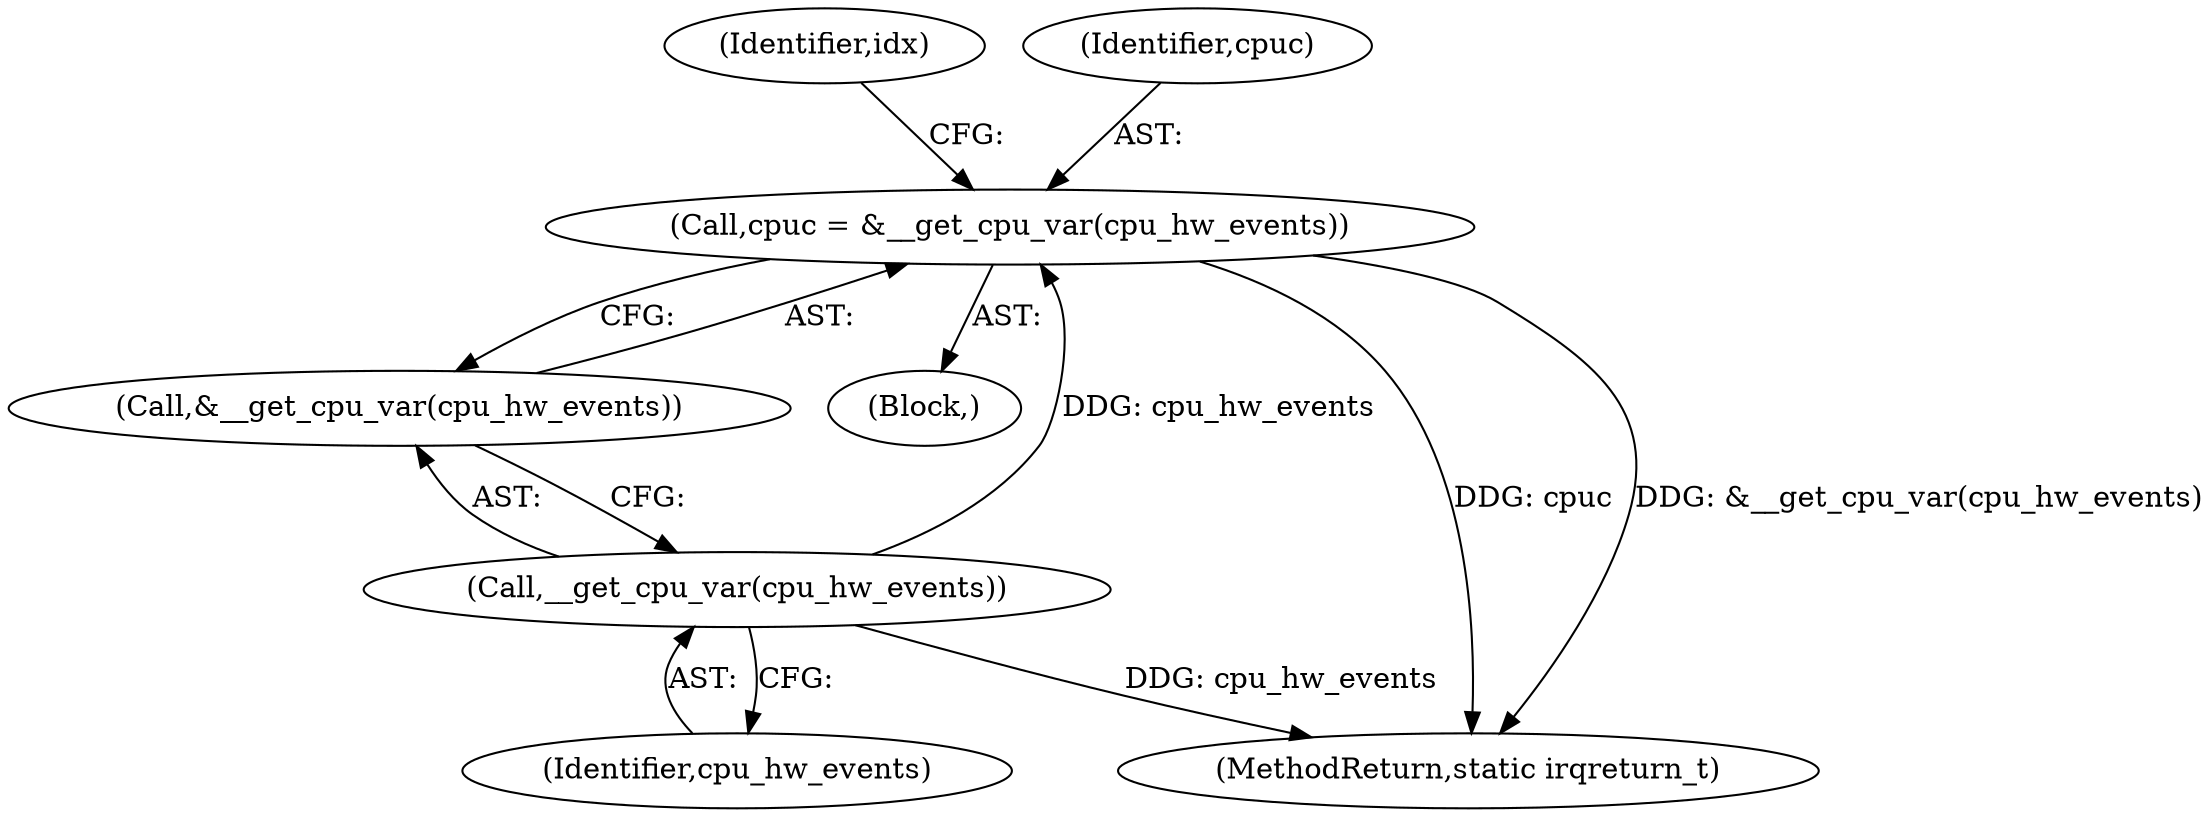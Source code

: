 digraph "0_linux_a8b0ca17b80e92faab46ee7179ba9e99ccb61233_1@pointer" {
"1000130" [label="(Call,cpuc = &__get_cpu_var(cpu_hw_events))"];
"1000133" [label="(Call,__get_cpu_var(cpu_hw_events))"];
"1000130" [label="(Call,cpuc = &__get_cpu_var(cpu_hw_events))"];
"1000133" [label="(Call,__get_cpu_var(cpu_hw_events))"];
"1000134" [label="(Identifier,cpu_hw_events)"];
"1000132" [label="(Call,&__get_cpu_var(cpu_hw_events))"];
"1000137" [label="(Identifier,idx)"];
"1000131" [label="(Identifier,cpuc)"];
"1000108" [label="(Block,)"];
"1000210" [label="(MethodReturn,static irqreturn_t)"];
"1000130" -> "1000108"  [label="AST: "];
"1000130" -> "1000132"  [label="CFG: "];
"1000131" -> "1000130"  [label="AST: "];
"1000132" -> "1000130"  [label="AST: "];
"1000137" -> "1000130"  [label="CFG: "];
"1000130" -> "1000210"  [label="DDG: &__get_cpu_var(cpu_hw_events)"];
"1000130" -> "1000210"  [label="DDG: cpuc"];
"1000133" -> "1000130"  [label="DDG: cpu_hw_events"];
"1000133" -> "1000132"  [label="AST: "];
"1000133" -> "1000134"  [label="CFG: "];
"1000134" -> "1000133"  [label="AST: "];
"1000132" -> "1000133"  [label="CFG: "];
"1000133" -> "1000210"  [label="DDG: cpu_hw_events"];
}
